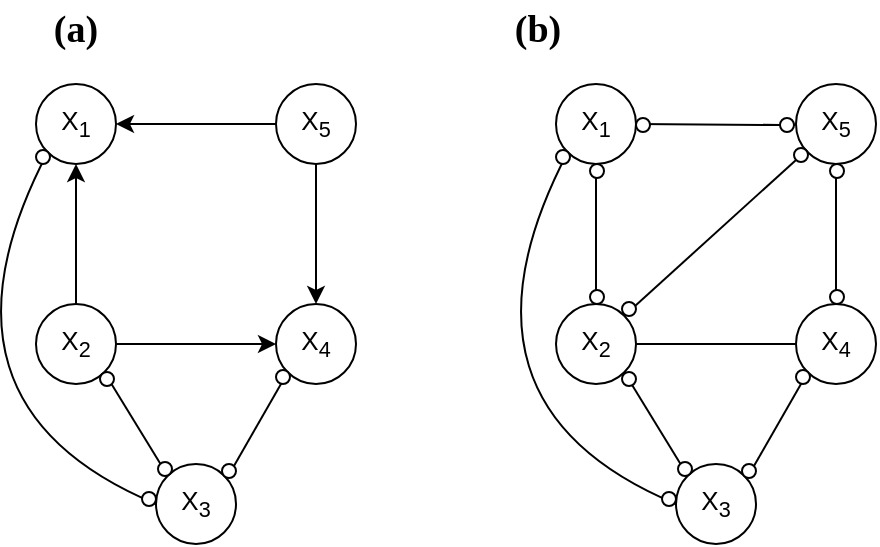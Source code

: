 <mxfile version="21.1.1" type="device">
  <diagram name="Page-1" id="ewuzjmNUZ0Q40SlkVV-e">
    <mxGraphModel dx="1160" dy="644" grid="1" gridSize="10" guides="1" tooltips="1" connect="1" arrows="1" fold="1" page="1" pageScale="1" pageWidth="850" pageHeight="1100" math="0" shadow="0">
      <root>
        <mxCell id="0" />
        <mxCell id="1" parent="0" />
        <mxCell id="Zsn_RkaM_dlEEFuav1fD-1" style="edgeStyle=orthogonalEdgeStyle;rounded=0;orthogonalLoop=1;jettySize=auto;html=1;exitX=0.5;exitY=1;exitDx=0;exitDy=0;startArrow=classic;startFill=1;endArrow=none;endFill=0;" edge="1" parent="1" source="Zsn_RkaM_dlEEFuav1fD-4">
          <mxGeometry relative="1" as="geometry">
            <mxPoint x="100" y="310" as="targetPoint" />
          </mxGeometry>
        </mxCell>
        <mxCell id="Zsn_RkaM_dlEEFuav1fD-2" value="&lt;font style=&quot;font-size: 13px;&quot;&gt;X&lt;sub&gt;5&lt;/sub&gt;&lt;/font&gt;" style="ellipse;whiteSpace=wrap;html=1;aspect=fixed;direction=east;" vertex="1" parent="1">
          <mxGeometry x="200" y="200" width="40" height="40" as="geometry" />
        </mxCell>
        <mxCell id="Zsn_RkaM_dlEEFuav1fD-3" value="" style="endArrow=classic;html=1;rounded=0;exitX=0.5;exitY=1;exitDx=0;exitDy=0;entryX=0.5;entryY=0;entryDx=0;entryDy=0;" edge="1" parent="1" source="Zsn_RkaM_dlEEFuav1fD-2" target="Zsn_RkaM_dlEEFuav1fD-6">
          <mxGeometry width="50" height="50" relative="1" as="geometry">
            <mxPoint x="250" y="410" as="sourcePoint" />
            <mxPoint x="300" y="360" as="targetPoint" />
          </mxGeometry>
        </mxCell>
        <mxCell id="Zsn_RkaM_dlEEFuav1fD-4" value="&lt;font style=&quot;font-size: 13px;&quot;&gt;X&lt;sub&gt;1&lt;/sub&gt;&lt;/font&gt;" style="ellipse;whiteSpace=wrap;html=1;aspect=fixed;direction=east;" vertex="1" parent="1">
          <mxGeometry x="80" y="200" width="40" height="40" as="geometry" />
        </mxCell>
        <mxCell id="Zsn_RkaM_dlEEFuav1fD-5" value="&lt;font style=&quot;font-size: 13px;&quot;&gt;X&lt;sub&gt;2&lt;/sub&gt;&lt;/font&gt;" style="ellipse;whiteSpace=wrap;html=1;aspect=fixed;direction=east;" vertex="1" parent="1">
          <mxGeometry x="80" y="310" width="40" height="40" as="geometry" />
        </mxCell>
        <mxCell id="Zsn_RkaM_dlEEFuav1fD-6" value="&lt;font style=&quot;font-size: 13px;&quot;&gt;X&lt;sub&gt;4&lt;/sub&gt;&lt;/font&gt;" style="ellipse;whiteSpace=wrap;html=1;aspect=fixed;direction=east;" vertex="1" parent="1">
          <mxGeometry x="200" y="310" width="40" height="40" as="geometry" />
        </mxCell>
        <mxCell id="Zsn_RkaM_dlEEFuav1fD-7" value="&lt;font style=&quot;font-size: 13px;&quot;&gt;X&lt;sub&gt;3&lt;/sub&gt;&lt;/font&gt;" style="ellipse;whiteSpace=wrap;html=1;aspect=fixed;direction=east;" vertex="1" parent="1">
          <mxGeometry x="140" y="390" width="40" height="40" as="geometry" />
        </mxCell>
        <mxCell id="Zsn_RkaM_dlEEFuav1fD-8" value="" style="endArrow=none;html=1;rounded=0;exitX=1;exitY=0;exitDx=0;exitDy=0;entryX=0;entryY=1;entryDx=0;entryDy=0;endFill=0;" edge="1" parent="1" source="Zsn_RkaM_dlEEFuav1fD-43" target="Zsn_RkaM_dlEEFuav1fD-6">
          <mxGeometry width="50" height="50" relative="1" as="geometry">
            <mxPoint x="240" y="410" as="sourcePoint" />
            <mxPoint x="290" y="360" as="targetPoint" />
          </mxGeometry>
        </mxCell>
        <mxCell id="Zsn_RkaM_dlEEFuav1fD-9" value="" style="endArrow=none;html=1;rounded=0;endFill=0;entryX=0;entryY=0;entryDx=0;entryDy=0;exitX=1;exitY=1;exitDx=0;exitDy=0;" edge="1" parent="1" source="Zsn_RkaM_dlEEFuav1fD-5" target="Zsn_RkaM_dlEEFuav1fD-7">
          <mxGeometry width="50" height="50" relative="1" as="geometry">
            <mxPoint x="110" y="340" as="sourcePoint" />
            <mxPoint x="290" y="360" as="targetPoint" />
          </mxGeometry>
        </mxCell>
        <mxCell id="Zsn_RkaM_dlEEFuav1fD-10" value="" style="endArrow=none;html=1;rounded=0;exitX=0;exitY=0.5;exitDx=0;exitDy=0;entryX=1;entryY=0.5;entryDx=0;entryDy=0;endFill=0;startArrow=classic;startFill=1;" edge="1" parent="1" source="Zsn_RkaM_dlEEFuav1fD-6" target="Zsn_RkaM_dlEEFuav1fD-5">
          <mxGeometry width="50" height="50" relative="1" as="geometry">
            <mxPoint x="250" y="410" as="sourcePoint" />
            <mxPoint x="300" y="360" as="targetPoint" />
          </mxGeometry>
        </mxCell>
        <mxCell id="Zsn_RkaM_dlEEFuav1fD-11" value="" style="endArrow=classic;html=1;rounded=0;exitX=0;exitY=0.5;exitDx=0;exitDy=0;entryX=1;entryY=0.5;entryDx=0;entryDy=0;" edge="1" parent="1" source="Zsn_RkaM_dlEEFuav1fD-2" target="Zsn_RkaM_dlEEFuav1fD-4">
          <mxGeometry width="50" height="50" relative="1" as="geometry">
            <mxPoint x="230" y="250" as="sourcePoint" />
            <mxPoint x="230" y="320" as="targetPoint" />
          </mxGeometry>
        </mxCell>
        <mxCell id="Zsn_RkaM_dlEEFuav1fD-12" value="" style="endArrow=none;startArrow=none;html=1;curved=1;entryX=0;entryY=1;entryDx=0;entryDy=0;exitX=0;exitY=0.5;exitDx=0;exitDy=0;startFill=0;endFill=0;" edge="1" parent="1" source="Zsn_RkaM_dlEEFuav1fD-7" target="Zsn_RkaM_dlEEFuav1fD-4">
          <mxGeometry width="50" height="50" relative="1" as="geometry">
            <mxPoint x="200" y="520" as="sourcePoint" />
            <mxPoint x="250" y="470" as="targetPoint" />
            <Array as="points">
              <mxPoint x="20" y="360" />
            </Array>
          </mxGeometry>
        </mxCell>
        <mxCell id="Zsn_RkaM_dlEEFuav1fD-41" value="&lt;b&gt;&lt;font face=&quot;Times New Roman&quot; style=&quot;font-size: 19px;&quot;&gt;(a)&lt;/font&gt;&lt;/b&gt;" style="text;html=1;strokeColor=none;fillColor=none;align=center;verticalAlign=middle;whiteSpace=wrap;rounded=0;fontSize=17;" vertex="1" parent="1">
          <mxGeometry x="70" y="158" width="60" height="30" as="geometry" />
        </mxCell>
        <mxCell id="Zsn_RkaM_dlEEFuav1fD-42" value="&lt;b&gt;&lt;font face=&quot;Times New Roman&quot; style=&quot;font-size: 19px;&quot;&gt;(b)&lt;/font&gt;&lt;/b&gt;" style="text;html=1;strokeColor=none;fillColor=none;align=center;verticalAlign=middle;whiteSpace=wrap;rounded=0;fontSize=17;" vertex="1" parent="1">
          <mxGeometry x="300.5" y="158" width="60" height="30" as="geometry" />
        </mxCell>
        <mxCell id="Zsn_RkaM_dlEEFuav1fD-45" value="" style="endArrow=none;html=1;rounded=0;exitX=1;exitY=0;exitDx=0;exitDy=0;entryX=0;entryY=1;entryDx=0;entryDy=0;endFill=0;" edge="1" parent="1" source="Zsn_RkaM_dlEEFuav1fD-7" target="Zsn_RkaM_dlEEFuav1fD-43">
          <mxGeometry width="50" height="50" relative="1" as="geometry">
            <mxPoint x="174" y="396" as="sourcePoint" />
            <mxPoint x="206" y="344" as="targetPoint" />
          </mxGeometry>
        </mxCell>
        <mxCell id="Zsn_RkaM_dlEEFuav1fD-43" value="" style="ellipse;whiteSpace=wrap;html=1;aspect=fixed;" vertex="1" parent="1">
          <mxGeometry x="173" y="390" width="7" height="7" as="geometry" />
        </mxCell>
        <mxCell id="Zsn_RkaM_dlEEFuav1fD-46" value="" style="ellipse;whiteSpace=wrap;html=1;aspect=fixed;" vertex="1" parent="1">
          <mxGeometry x="200" y="343" width="7" height="7" as="geometry" />
        </mxCell>
        <mxCell id="Zsn_RkaM_dlEEFuav1fD-47" value="" style="ellipse;whiteSpace=wrap;html=1;aspect=fixed;" vertex="1" parent="1">
          <mxGeometry x="141" y="389" width="7" height="7" as="geometry" />
        </mxCell>
        <mxCell id="Zsn_RkaM_dlEEFuav1fD-48" value="" style="ellipse;whiteSpace=wrap;html=1;aspect=fixed;" vertex="1" parent="1">
          <mxGeometry x="112" y="344" width="7" height="7" as="geometry" />
        </mxCell>
        <mxCell id="Zsn_RkaM_dlEEFuav1fD-50" value="" style="ellipse;whiteSpace=wrap;html=1;aspect=fixed;" vertex="1" parent="1">
          <mxGeometry x="133" y="404" width="7" height="7" as="geometry" />
        </mxCell>
        <mxCell id="Zsn_RkaM_dlEEFuav1fD-51" value="" style="ellipse;whiteSpace=wrap;html=1;aspect=fixed;" vertex="1" parent="1">
          <mxGeometry x="80" y="233" width="7" height="7" as="geometry" />
        </mxCell>
        <mxCell id="Zsn_RkaM_dlEEFuav1fD-52" style="edgeStyle=orthogonalEdgeStyle;rounded=0;orthogonalLoop=1;jettySize=auto;html=1;exitX=0.5;exitY=1;exitDx=0;exitDy=0;startArrow=none;startFill=0;endArrow=none;endFill=0;" edge="1" parent="1" source="Zsn_RkaM_dlEEFuav1fD-55">
          <mxGeometry relative="1" as="geometry">
            <mxPoint x="360" y="310" as="targetPoint" />
          </mxGeometry>
        </mxCell>
        <mxCell id="Zsn_RkaM_dlEEFuav1fD-53" value="&lt;font style=&quot;font-size: 13px;&quot;&gt;X&lt;sub&gt;5&lt;/sub&gt;&lt;/font&gt;" style="ellipse;whiteSpace=wrap;html=1;aspect=fixed;direction=east;" vertex="1" parent="1">
          <mxGeometry x="460" y="200" width="40" height="40" as="geometry" />
        </mxCell>
        <mxCell id="Zsn_RkaM_dlEEFuav1fD-54" value="" style="endArrow=none;html=1;rounded=0;exitX=0.5;exitY=1;exitDx=0;exitDy=0;entryX=0.5;entryY=0;entryDx=0;entryDy=0;startArrow=none;startFill=0;endFill=0;" edge="1" parent="1" source="Zsn_RkaM_dlEEFuav1fD-53" target="Zsn_RkaM_dlEEFuav1fD-57">
          <mxGeometry width="50" height="50" relative="1" as="geometry">
            <mxPoint x="510" y="410" as="sourcePoint" />
            <mxPoint x="560" y="360" as="targetPoint" />
          </mxGeometry>
        </mxCell>
        <mxCell id="Zsn_RkaM_dlEEFuav1fD-55" value="&lt;font style=&quot;font-size: 13px;&quot;&gt;X&lt;sub&gt;1&lt;/sub&gt;&lt;/font&gt;" style="ellipse;whiteSpace=wrap;html=1;aspect=fixed;direction=east;" vertex="1" parent="1">
          <mxGeometry x="340" y="200" width="40" height="40" as="geometry" />
        </mxCell>
        <mxCell id="Zsn_RkaM_dlEEFuav1fD-56" value="&lt;font style=&quot;font-size: 13px;&quot;&gt;X&lt;sub&gt;2&lt;/sub&gt;&lt;/font&gt;" style="ellipse;whiteSpace=wrap;html=1;aspect=fixed;direction=east;" vertex="1" parent="1">
          <mxGeometry x="340" y="310" width="40" height="40" as="geometry" />
        </mxCell>
        <mxCell id="Zsn_RkaM_dlEEFuav1fD-57" value="&lt;font style=&quot;font-size: 13px;&quot;&gt;X&lt;sub&gt;4&lt;/sub&gt;&lt;/font&gt;" style="ellipse;whiteSpace=wrap;html=1;aspect=fixed;direction=east;" vertex="1" parent="1">
          <mxGeometry x="460" y="310" width="40" height="40" as="geometry" />
        </mxCell>
        <mxCell id="Zsn_RkaM_dlEEFuav1fD-58" value="&lt;font style=&quot;font-size: 13px;&quot;&gt;X&lt;sub&gt;3&lt;/sub&gt;&lt;/font&gt;" style="ellipse;whiteSpace=wrap;html=1;aspect=fixed;direction=east;" vertex="1" parent="1">
          <mxGeometry x="400" y="390" width="40" height="40" as="geometry" />
        </mxCell>
        <mxCell id="Zsn_RkaM_dlEEFuav1fD-59" value="" style="endArrow=none;html=1;rounded=0;exitX=1;exitY=0;exitDx=0;exitDy=0;entryX=0;entryY=1;entryDx=0;entryDy=0;endFill=0;" edge="1" parent="1" source="Zsn_RkaM_dlEEFuav1fD-65" target="Zsn_RkaM_dlEEFuav1fD-57">
          <mxGeometry width="50" height="50" relative="1" as="geometry">
            <mxPoint x="500" y="410" as="sourcePoint" />
            <mxPoint x="550" y="360" as="targetPoint" />
          </mxGeometry>
        </mxCell>
        <mxCell id="Zsn_RkaM_dlEEFuav1fD-60" value="" style="endArrow=none;html=1;rounded=0;endFill=0;entryX=0;entryY=0;entryDx=0;entryDy=0;exitX=1;exitY=1;exitDx=0;exitDy=0;" edge="1" parent="1" source="Zsn_RkaM_dlEEFuav1fD-56" target="Zsn_RkaM_dlEEFuav1fD-58">
          <mxGeometry width="50" height="50" relative="1" as="geometry">
            <mxPoint x="370" y="340" as="sourcePoint" />
            <mxPoint x="550" y="360" as="targetPoint" />
          </mxGeometry>
        </mxCell>
        <mxCell id="Zsn_RkaM_dlEEFuav1fD-61" value="" style="endArrow=none;html=1;rounded=0;exitX=0;exitY=0.5;exitDx=0;exitDy=0;entryX=1;entryY=0.5;entryDx=0;entryDy=0;endFill=0;startArrow=none;startFill=0;" edge="1" parent="1" source="Zsn_RkaM_dlEEFuav1fD-57" target="Zsn_RkaM_dlEEFuav1fD-56">
          <mxGeometry width="50" height="50" relative="1" as="geometry">
            <mxPoint x="510" y="410" as="sourcePoint" />
            <mxPoint x="560" y="360" as="targetPoint" />
          </mxGeometry>
        </mxCell>
        <mxCell id="Zsn_RkaM_dlEEFuav1fD-62" value="" style="endArrow=none;html=1;rounded=0;exitX=0;exitY=0.5;exitDx=0;exitDy=0;entryX=1;entryY=0.5;entryDx=0;entryDy=0;startArrow=none;startFill=0;endFill=0;" edge="1" parent="1" source="Zsn_RkaM_dlEEFuav1fD-80" target="Zsn_RkaM_dlEEFuav1fD-55">
          <mxGeometry width="50" height="50" relative="1" as="geometry">
            <mxPoint x="490" y="250" as="sourcePoint" />
            <mxPoint x="490" y="320" as="targetPoint" />
          </mxGeometry>
        </mxCell>
        <mxCell id="Zsn_RkaM_dlEEFuav1fD-63" value="" style="endArrow=none;startArrow=none;html=1;curved=1;entryX=0;entryY=1;entryDx=0;entryDy=0;exitX=0;exitY=0.5;exitDx=0;exitDy=0;startFill=0;endFill=0;" edge="1" parent="1" source="Zsn_RkaM_dlEEFuav1fD-58" target="Zsn_RkaM_dlEEFuav1fD-55">
          <mxGeometry width="50" height="50" relative="1" as="geometry">
            <mxPoint x="460" y="520" as="sourcePoint" />
            <mxPoint x="510" y="470" as="targetPoint" />
            <Array as="points">
              <mxPoint x="280" y="360" />
            </Array>
          </mxGeometry>
        </mxCell>
        <mxCell id="Zsn_RkaM_dlEEFuav1fD-64" value="" style="endArrow=none;html=1;rounded=0;exitX=1;exitY=0;exitDx=0;exitDy=0;entryX=0;entryY=1;entryDx=0;entryDy=0;endFill=0;" edge="1" parent="1" source="Zsn_RkaM_dlEEFuav1fD-58" target="Zsn_RkaM_dlEEFuav1fD-65">
          <mxGeometry width="50" height="50" relative="1" as="geometry">
            <mxPoint x="434" y="396" as="sourcePoint" />
            <mxPoint x="466" y="344" as="targetPoint" />
          </mxGeometry>
        </mxCell>
        <mxCell id="Zsn_RkaM_dlEEFuav1fD-65" value="" style="ellipse;whiteSpace=wrap;html=1;aspect=fixed;" vertex="1" parent="1">
          <mxGeometry x="433" y="390" width="7" height="7" as="geometry" />
        </mxCell>
        <mxCell id="Zsn_RkaM_dlEEFuav1fD-66" value="" style="ellipse;whiteSpace=wrap;html=1;aspect=fixed;" vertex="1" parent="1">
          <mxGeometry x="460" y="343" width="7" height="7" as="geometry" />
        </mxCell>
        <mxCell id="Zsn_RkaM_dlEEFuav1fD-67" value="" style="ellipse;whiteSpace=wrap;html=1;aspect=fixed;" vertex="1" parent="1">
          <mxGeometry x="401" y="389" width="7" height="7" as="geometry" />
        </mxCell>
        <mxCell id="Zsn_RkaM_dlEEFuav1fD-68" value="" style="ellipse;whiteSpace=wrap;html=1;aspect=fixed;" vertex="1" parent="1">
          <mxGeometry x="373" y="344" width="7" height="7" as="geometry" />
        </mxCell>
        <mxCell id="Zsn_RkaM_dlEEFuav1fD-69" value="" style="ellipse;whiteSpace=wrap;html=1;aspect=fixed;" vertex="1" parent="1">
          <mxGeometry x="393" y="404" width="7" height="7" as="geometry" />
        </mxCell>
        <mxCell id="Zsn_RkaM_dlEEFuav1fD-70" value="" style="ellipse;whiteSpace=wrap;html=1;aspect=fixed;" vertex="1" parent="1">
          <mxGeometry x="340" y="233" width="7" height="7" as="geometry" />
        </mxCell>
        <mxCell id="Zsn_RkaM_dlEEFuav1fD-71" value="" style="endArrow=none;html=1;rounded=0;exitX=0;exitY=1;exitDx=0;exitDy=0;entryX=1;entryY=0;entryDx=0;entryDy=0;startArrow=none;startFill=0;endFill=0;" edge="1" parent="1" source="Zsn_RkaM_dlEEFuav1fD-76" target="Zsn_RkaM_dlEEFuav1fD-56">
          <mxGeometry width="50" height="50" relative="1" as="geometry">
            <mxPoint x="490" y="250" as="sourcePoint" />
            <mxPoint x="490" y="320" as="targetPoint" />
          </mxGeometry>
        </mxCell>
        <mxCell id="Zsn_RkaM_dlEEFuav1fD-72" value="" style="ellipse;whiteSpace=wrap;html=1;aspect=fixed;" vertex="1" parent="1">
          <mxGeometry x="357" y="240" width="7" height="7" as="geometry" />
        </mxCell>
        <mxCell id="Zsn_RkaM_dlEEFuav1fD-73" value="" style="ellipse;whiteSpace=wrap;html=1;aspect=fixed;" vertex="1" parent="1">
          <mxGeometry x="357" y="303" width="7" height="7" as="geometry" />
        </mxCell>
        <mxCell id="Zsn_RkaM_dlEEFuav1fD-74" value="" style="ellipse;whiteSpace=wrap;html=1;aspect=fixed;" vertex="1" parent="1">
          <mxGeometry x="373" y="309" width="7" height="7" as="geometry" />
        </mxCell>
        <mxCell id="Zsn_RkaM_dlEEFuav1fD-75" value="" style="ellipse;whiteSpace=wrap;html=1;aspect=fixed;" vertex="1" parent="1">
          <mxGeometry x="380" y="217" width="7" height="7" as="geometry" />
        </mxCell>
        <mxCell id="Zsn_RkaM_dlEEFuav1fD-77" value="" style="endArrow=none;html=1;rounded=0;exitX=0;exitY=1;exitDx=0;exitDy=0;entryX=1;entryY=0;entryDx=0;entryDy=0;startArrow=none;startFill=0;endFill=0;" edge="1" parent="1" source="Zsn_RkaM_dlEEFuav1fD-53" target="Zsn_RkaM_dlEEFuav1fD-76">
          <mxGeometry width="50" height="50" relative="1" as="geometry">
            <mxPoint x="466" y="234" as="sourcePoint" />
            <mxPoint x="374" y="316" as="targetPoint" />
          </mxGeometry>
        </mxCell>
        <mxCell id="Zsn_RkaM_dlEEFuav1fD-76" value="" style="ellipse;whiteSpace=wrap;html=1;aspect=fixed;" vertex="1" parent="1">
          <mxGeometry x="459" y="232" width="7" height="7" as="geometry" />
        </mxCell>
        <mxCell id="Zsn_RkaM_dlEEFuav1fD-78" value="" style="ellipse;whiteSpace=wrap;html=1;aspect=fixed;" vertex="1" parent="1">
          <mxGeometry x="477" y="240" width="7" height="7" as="geometry" />
        </mxCell>
        <mxCell id="Zsn_RkaM_dlEEFuav1fD-79" value="" style="ellipse;whiteSpace=wrap;html=1;aspect=fixed;" vertex="1" parent="1">
          <mxGeometry x="477" y="303" width="7" height="7" as="geometry" />
        </mxCell>
        <mxCell id="Zsn_RkaM_dlEEFuav1fD-81" value="" style="endArrow=none;html=1;rounded=0;exitX=0;exitY=0.5;exitDx=0;exitDy=0;entryX=1;entryY=0.5;entryDx=0;entryDy=0;startArrow=none;startFill=0;endFill=0;" edge="1" parent="1" source="Zsn_RkaM_dlEEFuav1fD-53" target="Zsn_RkaM_dlEEFuav1fD-80">
          <mxGeometry width="50" height="50" relative="1" as="geometry">
            <mxPoint x="460" y="220" as="sourcePoint" />
            <mxPoint x="380" y="220" as="targetPoint" />
          </mxGeometry>
        </mxCell>
        <mxCell id="Zsn_RkaM_dlEEFuav1fD-80" value="" style="ellipse;whiteSpace=wrap;html=1;aspect=fixed;" vertex="1" parent="1">
          <mxGeometry x="452" y="217" width="7" height="7" as="geometry" />
        </mxCell>
      </root>
    </mxGraphModel>
  </diagram>
</mxfile>
